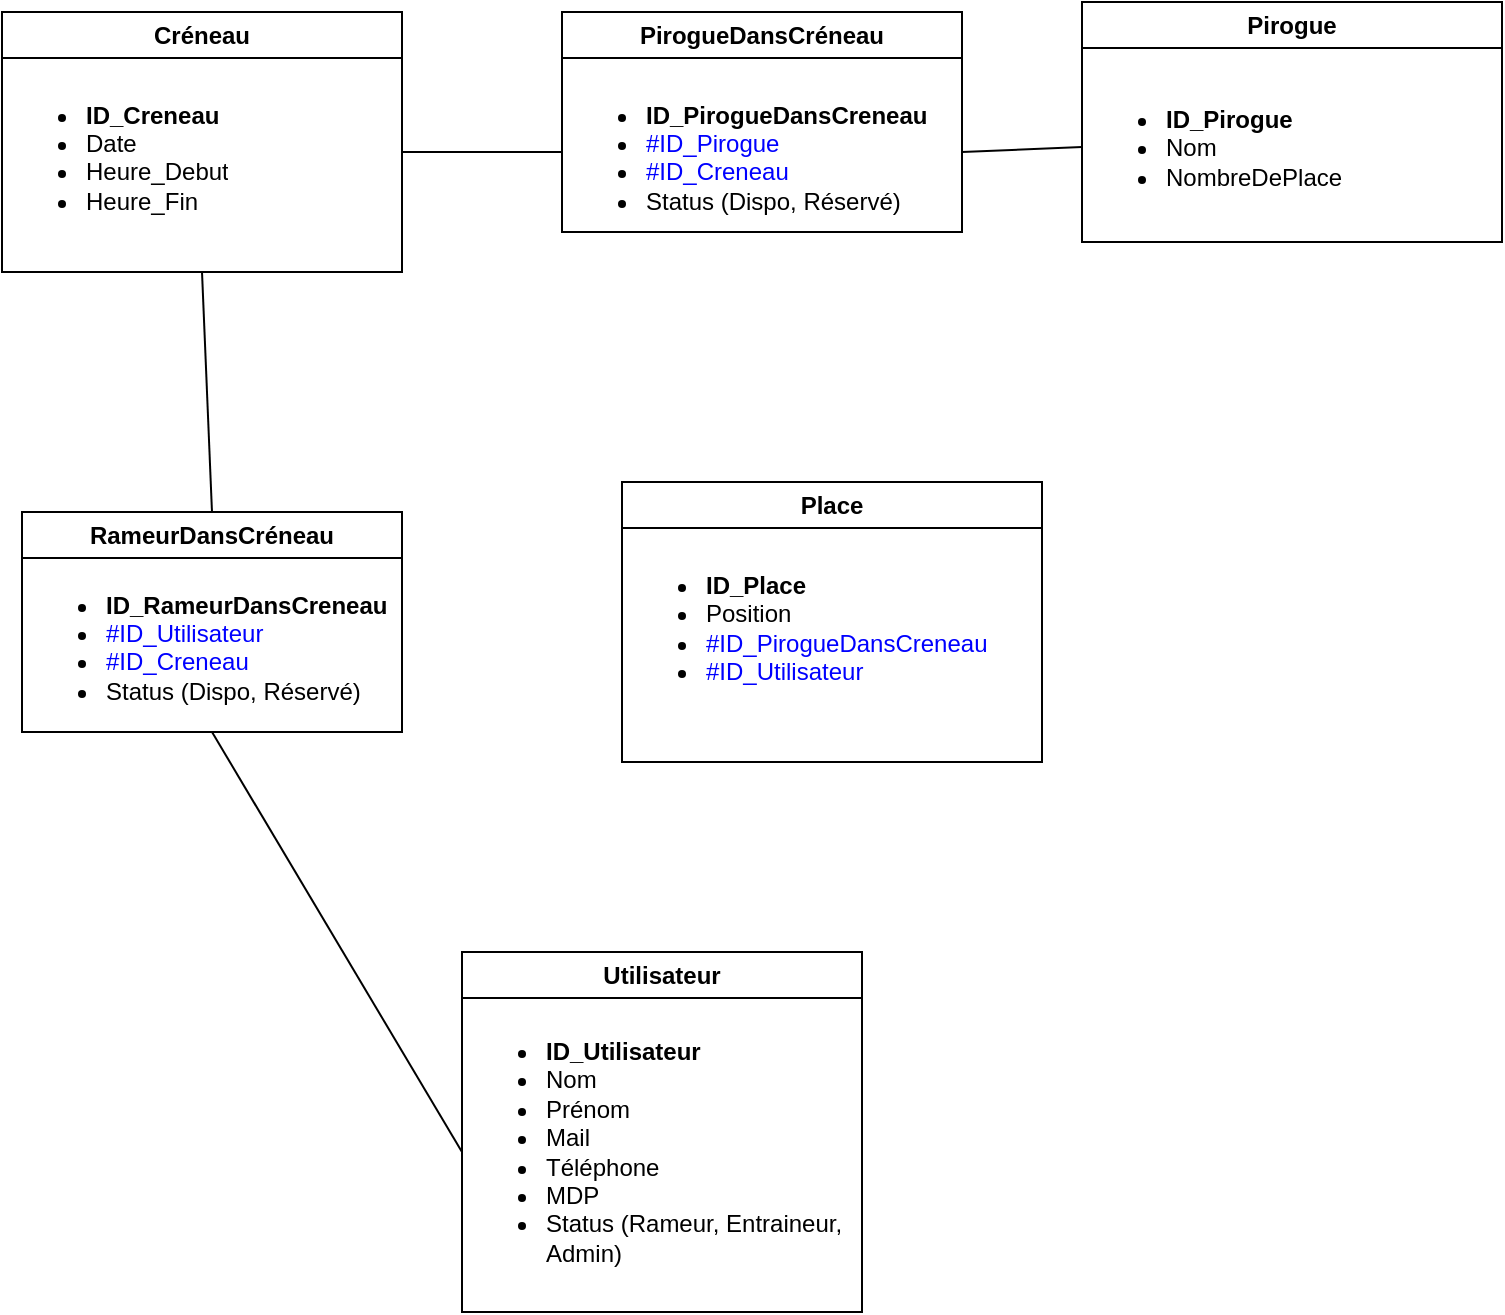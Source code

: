 <mxfile version="22.1.7" type="device">
  <diagram name="Page-1" id="Zhds4qJ5c7Odu2s9Zs-a">
    <mxGraphModel dx="1681" dy="344" grid="1" gridSize="10" guides="1" tooltips="1" connect="1" arrows="1" fold="1" page="1" pageScale="1" pageWidth="827" pageHeight="1169" math="0" shadow="0">
      <root>
        <mxCell id="0" />
        <mxCell id="1" parent="0" />
        <mxCell id="CvS2M7HtoJCNQKC2x9Xb-3" value="Créneau" style="swimlane;whiteSpace=wrap;html=1;" parent="1" vertex="1">
          <mxGeometry x="-150" y="100" width="200" height="130" as="geometry" />
        </mxCell>
        <mxCell id="CvS2M7HtoJCNQKC2x9Xb-9" value="&lt;ul style=&quot;border-color: var(--border-color);&quot;&gt;&lt;li style=&quot;border-color: var(--border-color);&quot;&gt;&lt;b&gt;ID_Creneau&lt;/b&gt;&lt;/li&gt;&lt;li style=&quot;border-color: var(--border-color);&quot;&gt;Date&lt;/li&gt;&lt;li style=&quot;border-color: var(--border-color);&quot;&gt;Heure_Debut&lt;/li&gt;&lt;li style=&quot;border-color: var(--border-color);&quot;&gt;Heure_Fin&lt;/li&gt;&lt;/ul&gt;&lt;div&gt;&lt;/div&gt;" style="text;strokeColor=none;fillColor=none;html=1;whiteSpace=wrap;verticalAlign=middle;overflow=hidden;" parent="CvS2M7HtoJCNQKC2x9Xb-3" vertex="1">
          <mxGeometry y="30" width="200" height="80" as="geometry" />
        </mxCell>
        <mxCell id="CvS2M7HtoJCNQKC2x9Xb-4" value="Pirogue" style="swimlane;whiteSpace=wrap;html=1;" parent="1" vertex="1">
          <mxGeometry x="390" y="95" width="210" height="120" as="geometry" />
        </mxCell>
        <mxCell id="CvS2M7HtoJCNQKC2x9Xb-8" value="&lt;ul style=&quot;border-color: var(--border-color);&quot;&gt;&lt;li style=&quot;border-color: var(--border-color);&quot;&gt;&lt;b&gt;ID_Pirogue&lt;/b&gt;&lt;/li&gt;&lt;li style=&quot;border-color: var(--border-color);&quot;&gt;Nom&lt;/li&gt;&lt;li style=&quot;border-color: var(--border-color);&quot;&gt;NombreDePlace&lt;/li&gt;&lt;/ul&gt;&lt;div&gt;&lt;/div&gt;" style="text;strokeColor=none;fillColor=none;html=1;whiteSpace=wrap;verticalAlign=middle;overflow=hidden;" parent="CvS2M7HtoJCNQKC2x9Xb-4" vertex="1">
          <mxGeometry y="25" width="210" height="95" as="geometry" />
        </mxCell>
        <mxCell id="TaAkFJ5V7adSZNvxT8OZ-12" value="" style="endArrow=none;html=1;rounded=0;entryX=0.5;entryY=1;entryDx=0;entryDy=0;exitX=0.5;exitY=0;exitDx=0;exitDy=0;" parent="1" source="6aaf2C7qP1MZqvxs9IOA-5" target="CvS2M7HtoJCNQKC2x9Xb-3" edge="1">
          <mxGeometry width="50" height="50" relative="1" as="geometry">
            <mxPoint x="-50" y="330" as="sourcePoint" />
            <mxPoint x="-70" y="330" as="targetPoint" />
          </mxGeometry>
        </mxCell>
        <mxCell id="TaAkFJ5V7adSZNvxT8OZ-13" value="" style="endArrow=none;html=1;rounded=0;entryX=0.5;entryY=1;entryDx=0;entryDy=0;exitX=0;exitY=0.5;exitDx=0;exitDy=0;" parent="1" source="jCy7Spd5EAjAZJI5WW6S-5" target="6aaf2C7qP1MZqvxs9IOA-5" edge="1">
          <mxGeometry width="50" height="50" relative="1" as="geometry">
            <mxPoint x="80" y="672.5" as="sourcePoint" />
            <mxPoint x="-60" y="480" as="targetPoint" />
          </mxGeometry>
        </mxCell>
        <mxCell id="6aaf2C7qP1MZqvxs9IOA-5" value="RameurDansCréneau" style="swimlane;whiteSpace=wrap;html=1;startSize=23;" parent="1" vertex="1">
          <mxGeometry x="-140" y="350" width="190" height="110" as="geometry" />
        </mxCell>
        <mxCell id="6aaf2C7qP1MZqvxs9IOA-6" value="&lt;ul style=&quot;border-color: var(--border-color);&quot;&gt;&lt;li style=&quot;border-color: var(--border-color);&quot;&gt;&lt;b style=&quot;border-color: var(--border-color);&quot;&gt;ID_RameurDansCreneau&lt;/b&gt;&lt;/li&gt;&lt;li style=&quot;border-color: var(--border-color);&quot;&gt;&lt;font color=&quot;#0000ff&quot;&gt;#ID_Utilisateur&lt;/font&gt;&lt;/li&gt;&lt;li style=&quot;border-color: var(--border-color);&quot;&gt;&lt;font color=&quot;#0000ff&quot;&gt;#ID_Creneau&lt;/font&gt;&lt;/li&gt;&lt;li style=&quot;border-color: var(--border-color);&quot;&gt;Status (Dispo, Réservé)&lt;/li&gt;&lt;/ul&gt;&lt;div&gt;&lt;/div&gt;" style="text;strokeColor=none;fillColor=none;html=1;whiteSpace=wrap;verticalAlign=middle;overflow=hidden;" parent="6aaf2C7qP1MZqvxs9IOA-5" vertex="1">
          <mxGeometry y="25" width="190" height="80" as="geometry" />
        </mxCell>
        <mxCell id="jCy7Spd5EAjAZJI5WW6S-4" value="Utilisateur" style="swimlane;whiteSpace=wrap;html=1;" parent="1" vertex="1">
          <mxGeometry x="80" y="570" width="200" height="180" as="geometry" />
        </mxCell>
        <mxCell id="jCy7Spd5EAjAZJI5WW6S-5" value="&lt;ul&gt;&lt;li style=&quot;border-color: var(--border-color);&quot;&gt;&lt;b&gt;ID_Utilisateur&lt;/b&gt;&lt;/li&gt;&lt;li style=&quot;border-color: var(--border-color);&quot;&gt;Nom&lt;br style=&quot;border-color: var(--border-color);&quot;&gt;&lt;/li&gt;&lt;li style=&quot;border-color: var(--border-color);&quot;&gt;Prénom&lt;/li&gt;&lt;li style=&quot;border-color: var(--border-color);&quot;&gt;Mail&lt;/li&gt;&lt;li style=&quot;border-color: var(--border-color);&quot;&gt;Téléphone&lt;/li&gt;&lt;li style=&quot;border-color: var(--border-color);&quot;&gt;&lt;span style=&quot;background-color: initial;&quot;&gt;MDP&lt;/span&gt;&lt;/li&gt;&lt;li style=&quot;border-color: var(--border-color);&quot;&gt;&lt;span style=&quot;background-color: initial;&quot;&gt;Status (Rameur, Entraineur, Admin)&lt;/span&gt;&lt;/li&gt;&lt;/ul&gt;" style="text;strokeColor=none;fillColor=none;html=1;whiteSpace=wrap;verticalAlign=middle;overflow=hidden;" parent="jCy7Spd5EAjAZJI5WW6S-4" vertex="1">
          <mxGeometry y="20" width="200" height="160" as="geometry" />
        </mxCell>
        <mxCell id="-9g4QFJPeT_xlL4QVtT3-1" value="Place" style="swimlane;whiteSpace=wrap;html=1;" parent="1" vertex="1">
          <mxGeometry x="160" y="335" width="210" height="140" as="geometry" />
        </mxCell>
        <mxCell id="-9g4QFJPeT_xlL4QVtT3-2" value="&lt;ul style=&quot;border-color: var(--border-color);&quot;&gt;&lt;li style=&quot;border-color: var(--border-color);&quot;&gt;&lt;b&gt;ID_Place&lt;/b&gt;&lt;/li&gt;&lt;li style=&quot;border-color: var(--border-color);&quot;&gt;Position&lt;/li&gt;&lt;li style=&quot;border-color: var(--border-color);&quot;&gt;&lt;font color=&quot;#0000ff&quot;&gt;#ID_PirogueDansCreneau&lt;/font&gt;&lt;/li&gt;&lt;li style=&quot;border-color: var(--border-color);&quot;&gt;&lt;font style=&quot;border-color: var(--border-color);&quot; color=&quot;#0000ff&quot;&gt;#ID_Utilisateur&lt;/font&gt;&lt;/li&gt;&lt;/ul&gt;&lt;div&gt;&lt;/div&gt;" style="text;strokeColor=none;fillColor=none;html=1;whiteSpace=wrap;verticalAlign=middle;overflow=hidden;" parent="-9g4QFJPeT_xlL4QVtT3-1" vertex="1">
          <mxGeometry y="25" width="210" height="95" as="geometry" />
        </mxCell>
        <mxCell id="50Cv9oJNqrCaNePstFzc-3" value="PirogueDansCréneau" style="swimlane;whiteSpace=wrap;html=1;startSize=23;" vertex="1" parent="1">
          <mxGeometry x="130" y="100" width="200" height="110" as="geometry" />
        </mxCell>
        <mxCell id="50Cv9oJNqrCaNePstFzc-4" value="&lt;ul style=&quot;border-color: var(--border-color);&quot;&gt;&lt;li style=&quot;border-color: var(--border-color);&quot;&gt;&lt;b&gt;ID_PirogueDansCreneau&lt;/b&gt;&lt;/li&gt;&lt;li style=&quot;border-color: var(--border-color);&quot;&gt;&lt;font color=&quot;#0000ff&quot;&gt;#ID_Pirogue&lt;/font&gt;&lt;/li&gt;&lt;li style=&quot;border-color: var(--border-color);&quot;&gt;&lt;font color=&quot;#0000ff&quot;&gt;#ID_Creneau&lt;/font&gt;&lt;/li&gt;&lt;li style=&quot;border-color: var(--border-color);&quot;&gt;Status (Dispo, Réservé)&lt;/li&gt;&lt;/ul&gt;&lt;div&gt;&lt;/div&gt;" style="text;strokeColor=none;fillColor=none;html=1;whiteSpace=wrap;verticalAlign=middle;overflow=hidden;" vertex="1" parent="50Cv9oJNqrCaNePstFzc-3">
          <mxGeometry y="30" width="200" height="80" as="geometry" />
        </mxCell>
        <mxCell id="50Cv9oJNqrCaNePstFzc-6" value="" style="endArrow=none;html=1;rounded=0;entryX=1;entryY=0.5;entryDx=0;entryDy=0;exitX=0;exitY=0.5;exitDx=0;exitDy=0;" edge="1" parent="1" source="50Cv9oJNqrCaNePstFzc-4" target="CvS2M7HtoJCNQKC2x9Xb-9">
          <mxGeometry width="50" height="50" relative="1" as="geometry">
            <mxPoint x="100" y="335" as="sourcePoint" />
            <mxPoint x="105" y="215" as="targetPoint" />
          </mxGeometry>
        </mxCell>
        <mxCell id="50Cv9oJNqrCaNePstFzc-7" value="" style="endArrow=none;html=1;rounded=0;entryX=1;entryY=0.5;entryDx=0;entryDy=0;exitX=0;exitY=0.5;exitDx=0;exitDy=0;" edge="1" parent="1" source="CvS2M7HtoJCNQKC2x9Xb-8" target="50Cv9oJNqrCaNePstFzc-4">
          <mxGeometry width="50" height="50" relative="1" as="geometry">
            <mxPoint x="390" y="170" as="sourcePoint" />
            <mxPoint x="310" y="170" as="targetPoint" />
          </mxGeometry>
        </mxCell>
      </root>
    </mxGraphModel>
  </diagram>
</mxfile>
